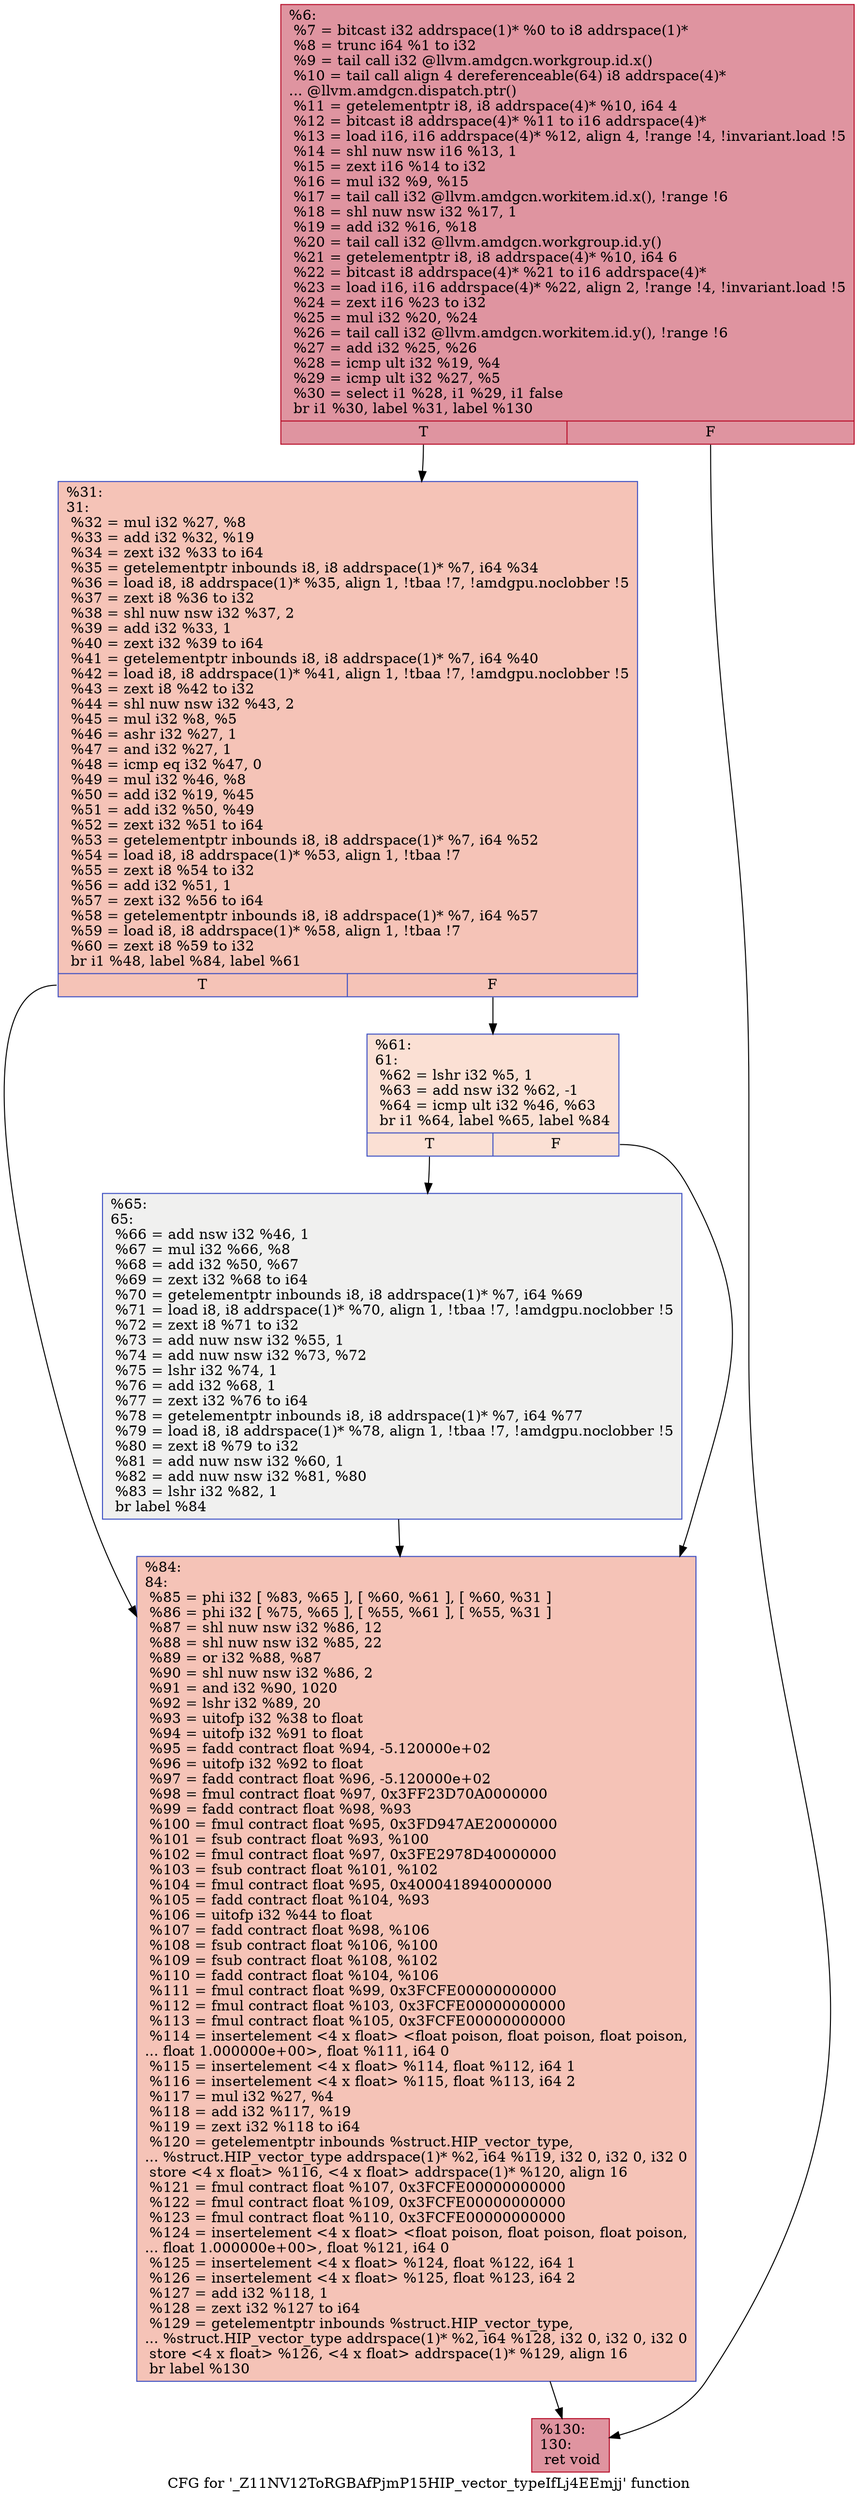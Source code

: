 digraph "CFG for '_Z11NV12ToRGBAfPjmP15HIP_vector_typeIfLj4EEmjj' function" {
	label="CFG for '_Z11NV12ToRGBAfPjmP15HIP_vector_typeIfLj4EEmjj' function";

	Node0x625aff0 [shape=record,color="#b70d28ff", style=filled, fillcolor="#b70d2870",label="{%6:\l  %7 = bitcast i32 addrspace(1)* %0 to i8 addrspace(1)*\l  %8 = trunc i64 %1 to i32\l  %9 = tail call i32 @llvm.amdgcn.workgroup.id.x()\l  %10 = tail call align 4 dereferenceable(64) i8 addrspace(4)*\l... @llvm.amdgcn.dispatch.ptr()\l  %11 = getelementptr i8, i8 addrspace(4)* %10, i64 4\l  %12 = bitcast i8 addrspace(4)* %11 to i16 addrspace(4)*\l  %13 = load i16, i16 addrspace(4)* %12, align 4, !range !4, !invariant.load !5\l  %14 = shl nuw nsw i16 %13, 1\l  %15 = zext i16 %14 to i32\l  %16 = mul i32 %9, %15\l  %17 = tail call i32 @llvm.amdgcn.workitem.id.x(), !range !6\l  %18 = shl nuw nsw i32 %17, 1\l  %19 = add i32 %16, %18\l  %20 = tail call i32 @llvm.amdgcn.workgroup.id.y()\l  %21 = getelementptr i8, i8 addrspace(4)* %10, i64 6\l  %22 = bitcast i8 addrspace(4)* %21 to i16 addrspace(4)*\l  %23 = load i16, i16 addrspace(4)* %22, align 2, !range !4, !invariant.load !5\l  %24 = zext i16 %23 to i32\l  %25 = mul i32 %20, %24\l  %26 = tail call i32 @llvm.amdgcn.workitem.id.y(), !range !6\l  %27 = add i32 %25, %26\l  %28 = icmp ult i32 %19, %4\l  %29 = icmp ult i32 %27, %5\l  %30 = select i1 %28, i1 %29, i1 false\l  br i1 %30, label %31, label %130\l|{<s0>T|<s1>F}}"];
	Node0x625aff0:s0 -> Node0x625fa20;
	Node0x625aff0:s1 -> Node0x625fab0;
	Node0x625fa20 [shape=record,color="#3d50c3ff", style=filled, fillcolor="#e8765c70",label="{%31:\l31:                                               \l  %32 = mul i32 %27, %8\l  %33 = add i32 %32, %19\l  %34 = zext i32 %33 to i64\l  %35 = getelementptr inbounds i8, i8 addrspace(1)* %7, i64 %34\l  %36 = load i8, i8 addrspace(1)* %35, align 1, !tbaa !7, !amdgpu.noclobber !5\l  %37 = zext i8 %36 to i32\l  %38 = shl nuw nsw i32 %37, 2\l  %39 = add i32 %33, 1\l  %40 = zext i32 %39 to i64\l  %41 = getelementptr inbounds i8, i8 addrspace(1)* %7, i64 %40\l  %42 = load i8, i8 addrspace(1)* %41, align 1, !tbaa !7, !amdgpu.noclobber !5\l  %43 = zext i8 %42 to i32\l  %44 = shl nuw nsw i32 %43, 2\l  %45 = mul i32 %8, %5\l  %46 = ashr i32 %27, 1\l  %47 = and i32 %27, 1\l  %48 = icmp eq i32 %47, 0\l  %49 = mul i32 %46, %8\l  %50 = add i32 %19, %45\l  %51 = add i32 %50, %49\l  %52 = zext i32 %51 to i64\l  %53 = getelementptr inbounds i8, i8 addrspace(1)* %7, i64 %52\l  %54 = load i8, i8 addrspace(1)* %53, align 1, !tbaa !7\l  %55 = zext i8 %54 to i32\l  %56 = add i32 %51, 1\l  %57 = zext i32 %56 to i64\l  %58 = getelementptr inbounds i8, i8 addrspace(1)* %7, i64 %57\l  %59 = load i8, i8 addrspace(1)* %58, align 1, !tbaa !7\l  %60 = zext i8 %59 to i32\l  br i1 %48, label %84, label %61\l|{<s0>T|<s1>F}}"];
	Node0x625fa20:s0 -> Node0x6261470;
	Node0x625fa20:s1 -> Node0x6261500;
	Node0x6261500 [shape=record,color="#3d50c3ff", style=filled, fillcolor="#f7b99e70",label="{%61:\l61:                                               \l  %62 = lshr i32 %5, 1\l  %63 = add nsw i32 %62, -1\l  %64 = icmp ult i32 %46, %63\l  br i1 %64, label %65, label %84\l|{<s0>T|<s1>F}}"];
	Node0x6261500:s0 -> Node0x625fc80;
	Node0x6261500:s1 -> Node0x6261470;
	Node0x625fc80 [shape=record,color="#3d50c3ff", style=filled, fillcolor="#dedcdb70",label="{%65:\l65:                                               \l  %66 = add nsw i32 %46, 1\l  %67 = mul i32 %66, %8\l  %68 = add i32 %50, %67\l  %69 = zext i32 %68 to i64\l  %70 = getelementptr inbounds i8, i8 addrspace(1)* %7, i64 %69\l  %71 = load i8, i8 addrspace(1)* %70, align 1, !tbaa !7, !amdgpu.noclobber !5\l  %72 = zext i8 %71 to i32\l  %73 = add nuw nsw i32 %55, 1\l  %74 = add nuw nsw i32 %73, %72\l  %75 = lshr i32 %74, 1\l  %76 = add i32 %68, 1\l  %77 = zext i32 %76 to i64\l  %78 = getelementptr inbounds i8, i8 addrspace(1)* %7, i64 %77\l  %79 = load i8, i8 addrspace(1)* %78, align 1, !tbaa !7, !amdgpu.noclobber !5\l  %80 = zext i8 %79 to i32\l  %81 = add nuw nsw i32 %60, 1\l  %82 = add nuw nsw i32 %81, %80\l  %83 = lshr i32 %82, 1\l  br label %84\l}"];
	Node0x625fc80 -> Node0x6261470;
	Node0x6261470 [shape=record,color="#3d50c3ff", style=filled, fillcolor="#e8765c70",label="{%84:\l84:                                               \l  %85 = phi i32 [ %83, %65 ], [ %60, %61 ], [ %60, %31 ]\l  %86 = phi i32 [ %75, %65 ], [ %55, %61 ], [ %55, %31 ]\l  %87 = shl nuw nsw i32 %86, 12\l  %88 = shl nuw nsw i32 %85, 22\l  %89 = or i32 %88, %87\l  %90 = shl nuw nsw i32 %86, 2\l  %91 = and i32 %90, 1020\l  %92 = lshr i32 %89, 20\l  %93 = uitofp i32 %38 to float\l  %94 = uitofp i32 %91 to float\l  %95 = fadd contract float %94, -5.120000e+02\l  %96 = uitofp i32 %92 to float\l  %97 = fadd contract float %96, -5.120000e+02\l  %98 = fmul contract float %97, 0x3FF23D70A0000000\l  %99 = fadd contract float %98, %93\l  %100 = fmul contract float %95, 0x3FD947AE20000000\l  %101 = fsub contract float %93, %100\l  %102 = fmul contract float %97, 0x3FE2978D40000000\l  %103 = fsub contract float %101, %102\l  %104 = fmul contract float %95, 0x4000418940000000\l  %105 = fadd contract float %104, %93\l  %106 = uitofp i32 %44 to float\l  %107 = fadd contract float %98, %106\l  %108 = fsub contract float %106, %100\l  %109 = fsub contract float %108, %102\l  %110 = fadd contract float %104, %106\l  %111 = fmul contract float %99, 0x3FCFE00000000000\l  %112 = fmul contract float %103, 0x3FCFE00000000000\l  %113 = fmul contract float %105, 0x3FCFE00000000000\l  %114 = insertelement \<4 x float\> \<float poison, float poison, float poison,\l... float 1.000000e+00\>, float %111, i64 0\l  %115 = insertelement \<4 x float\> %114, float %112, i64 1\l  %116 = insertelement \<4 x float\> %115, float %113, i64 2\l  %117 = mul i32 %27, %4\l  %118 = add i32 %117, %19\l  %119 = zext i32 %118 to i64\l  %120 = getelementptr inbounds %struct.HIP_vector_type,\l... %struct.HIP_vector_type addrspace(1)* %2, i64 %119, i32 0, i32 0, i32 0\l  store \<4 x float\> %116, \<4 x float\> addrspace(1)* %120, align 16\l  %121 = fmul contract float %107, 0x3FCFE00000000000\l  %122 = fmul contract float %109, 0x3FCFE00000000000\l  %123 = fmul contract float %110, 0x3FCFE00000000000\l  %124 = insertelement \<4 x float\> \<float poison, float poison, float poison,\l... float 1.000000e+00\>, float %121, i64 0\l  %125 = insertelement \<4 x float\> %124, float %122, i64 1\l  %126 = insertelement \<4 x float\> %125, float %123, i64 2\l  %127 = add i32 %118, 1\l  %128 = zext i32 %127 to i64\l  %129 = getelementptr inbounds %struct.HIP_vector_type,\l... %struct.HIP_vector_type addrspace(1)* %2, i64 %128, i32 0, i32 0, i32 0\l  store \<4 x float\> %126, \<4 x float\> addrspace(1)* %129, align 16\l  br label %130\l}"];
	Node0x6261470 -> Node0x625fab0;
	Node0x625fab0 [shape=record,color="#b70d28ff", style=filled, fillcolor="#b70d2870",label="{%130:\l130:                                              \l  ret void\l}"];
}
